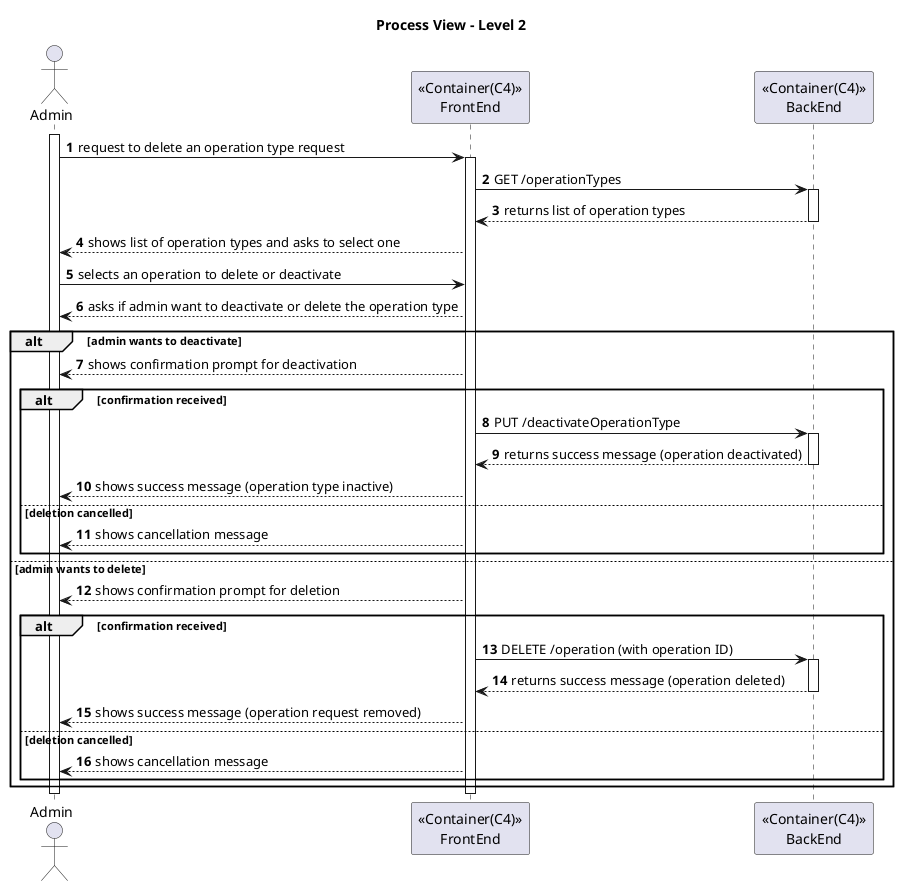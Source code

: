 ﻿@startuml
'https://plantuml.com/sequence-diagram

autonumber
actor Admin as doc
participant "<<Container(C4)>>\nFrontEnd" as sys
participant "<<Container(C4)>>\nBackEnd" as BackEnd

title Process View - Level 2


activate doc

doc -> sys: request to delete an operation type request

activate sys

sys -> BackEnd : GET /operationTypes

activate BackEnd

BackEnd --> sys : returns list of operation types 

deactivate BackEnd

sys --> doc: shows list of operation types and asks to select one

doc -> sys: selects an operation to delete or deactivate

sys-->doc: asks if admin want to deactivate or delete the operation type

alt admin wants to deactivate

sys --> doc: shows confirmation prompt for deactivation

alt confirmation received

    sys -> BackEnd : PUT /deactivateOperationType

    activate BackEnd

    BackEnd --> sys : returns success message (operation deactivated)

    deactivate BackEnd

    sys --> doc: shows success message (operation type inactive)



else deletion cancelled

    sys --> doc: shows cancellation message

end

else admin wants to delete

sys --> doc: shows confirmation prompt for deletion


alt confirmation received

    sys -> BackEnd : DELETE /operation (with operation ID)

    activate BackEnd

    BackEnd --> sys : returns success message (operation deleted)

    deactivate BackEnd

    sys --> doc: shows success message (operation request removed)


else deletion cancelled

    sys --> doc: shows cancellation message

end
end
deactivate sys
deactivate doc

@enduml
